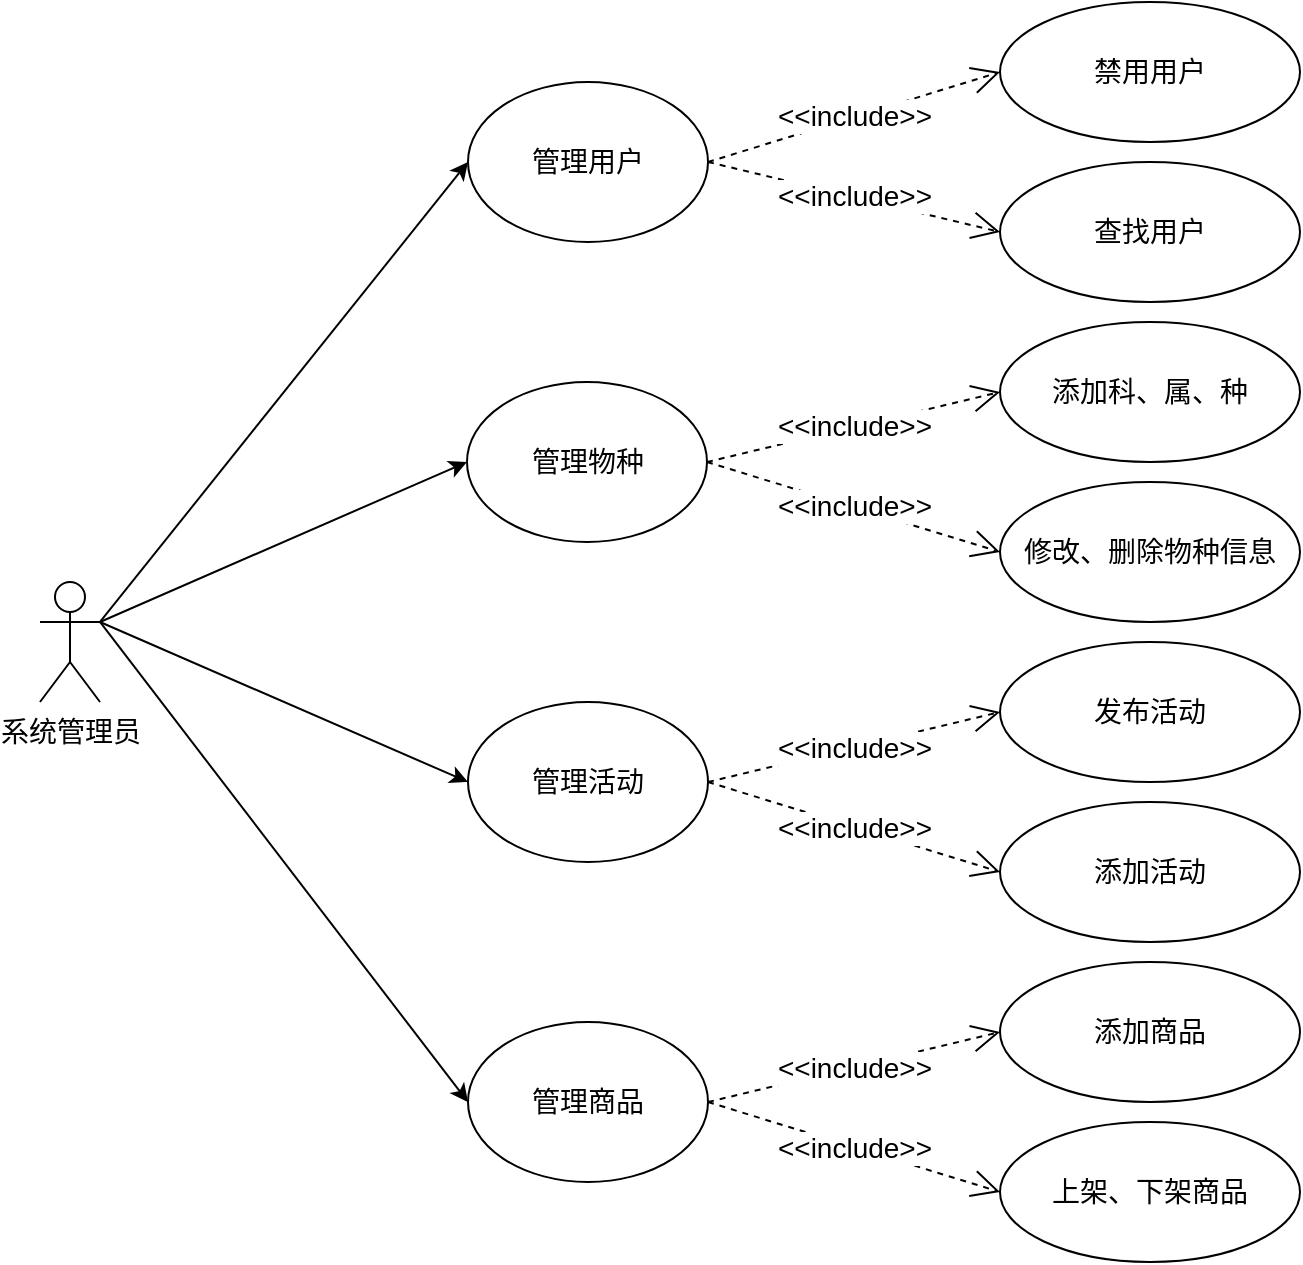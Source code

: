 <mxfile version="24.4.4" type="github">
  <diagram name="第 1 页" id="89fhS6YGs88sALQLy5U-">
    <mxGraphModel dx="1282" dy="1746" grid="1" gridSize="10" guides="1" tooltips="1" connect="1" arrows="1" fold="1" page="1" pageScale="1" pageWidth="827" pageHeight="1169" math="0" shadow="0">
      <root>
        <mxCell id="0" />
        <mxCell id="1" parent="0" />
        <mxCell id="Yw1VdwutxBJmgak6ayX9-1" value="&lt;font style=&quot;font-size: 14px;&quot;&gt;系统管理员&lt;/font&gt;" style="shape=umlActor;verticalLabelPosition=bottom;verticalAlign=top;html=1;outlineConnect=0;" vertex="1" parent="1">
          <mxGeometry x="80" y="270" width="30" height="60" as="geometry" />
        </mxCell>
        <mxCell id="Yw1VdwutxBJmgak6ayX9-4" value="&lt;font style=&quot;font-size: 14px;&quot;&gt;管理用户&lt;/font&gt;" style="ellipse;whiteSpace=wrap;html=1;" vertex="1" parent="1">
          <mxGeometry x="294" y="20" width="120" height="80" as="geometry" />
        </mxCell>
        <mxCell id="Yw1VdwutxBJmgak6ayX9-5" value="&lt;font style=&quot;font-size: 14px;&quot;&gt;管理物种&lt;/font&gt;" style="ellipse;whiteSpace=wrap;html=1;" vertex="1" parent="1">
          <mxGeometry x="293.5" y="170" width="120" height="80" as="geometry" />
        </mxCell>
        <mxCell id="Yw1VdwutxBJmgak6ayX9-6" value="&lt;font style=&quot;font-size: 14px;&quot;&gt;管理活动&lt;/font&gt;" style="ellipse;whiteSpace=wrap;html=1;" vertex="1" parent="1">
          <mxGeometry x="294" y="330" width="120" height="80" as="geometry" />
        </mxCell>
        <mxCell id="Yw1VdwutxBJmgak6ayX9-7" value="&lt;font style=&quot;font-size: 14px;&quot;&gt;管理商品&lt;/font&gt;" style="ellipse;whiteSpace=wrap;html=1;" vertex="1" parent="1">
          <mxGeometry x="294" y="490" width="120" height="80" as="geometry" />
        </mxCell>
        <mxCell id="Yw1VdwutxBJmgak6ayX9-9" value="" style="endArrow=classic;html=1;rounded=0;exitX=1;exitY=0.333;exitDx=0;exitDy=0;exitPerimeter=0;entryX=0;entryY=0.5;entryDx=0;entryDy=0;" edge="1" parent="1" source="Yw1VdwutxBJmgak6ayX9-1" target="Yw1VdwutxBJmgak6ayX9-4">
          <mxGeometry width="50" height="50" relative="1" as="geometry">
            <mxPoint x="50" y="480" as="sourcePoint" />
            <mxPoint x="100" y="430" as="targetPoint" />
          </mxGeometry>
        </mxCell>
        <mxCell id="Yw1VdwutxBJmgak6ayX9-10" value="" style="endArrow=classic;html=1;rounded=0;exitX=1;exitY=0.333;exitDx=0;exitDy=0;exitPerimeter=0;entryX=0;entryY=0.5;entryDx=0;entryDy=0;" edge="1" parent="1" source="Yw1VdwutxBJmgak6ayX9-1" target="Yw1VdwutxBJmgak6ayX9-5">
          <mxGeometry width="50" height="50" relative="1" as="geometry">
            <mxPoint x="160" y="420" as="sourcePoint" />
            <mxPoint x="210" y="370" as="targetPoint" />
          </mxGeometry>
        </mxCell>
        <mxCell id="Yw1VdwutxBJmgak6ayX9-11" value="" style="endArrow=classic;html=1;rounded=0;exitX=1;exitY=0.333;exitDx=0;exitDy=0;exitPerimeter=0;entryX=0;entryY=0.5;entryDx=0;entryDy=0;" edge="1" parent="1" source="Yw1VdwutxBJmgak6ayX9-1" target="Yw1VdwutxBJmgak6ayX9-6">
          <mxGeometry width="50" height="50" relative="1" as="geometry">
            <mxPoint x="130" y="440" as="sourcePoint" />
            <mxPoint x="180" y="390" as="targetPoint" />
          </mxGeometry>
        </mxCell>
        <mxCell id="Yw1VdwutxBJmgak6ayX9-12" value="" style="endArrow=classic;html=1;rounded=0;exitX=1;exitY=0.333;exitDx=0;exitDy=0;exitPerimeter=0;entryX=0;entryY=0.5;entryDx=0;entryDy=0;" edge="1" parent="1" source="Yw1VdwutxBJmgak6ayX9-1" target="Yw1VdwutxBJmgak6ayX9-7">
          <mxGeometry width="50" height="50" relative="1" as="geometry">
            <mxPoint x="140" y="430" as="sourcePoint" />
            <mxPoint x="190" y="380" as="targetPoint" />
          </mxGeometry>
        </mxCell>
        <mxCell id="Yw1VdwutxBJmgak6ayX9-14" value="&lt;font style=&quot;font-size: 14px;&quot;&gt;禁用用户&lt;/font&gt;" style="ellipse;whiteSpace=wrap;html=1;" vertex="1" parent="1">
          <mxGeometry x="560" y="-20" width="150" height="70" as="geometry" />
        </mxCell>
        <mxCell id="Yw1VdwutxBJmgak6ayX9-15" value="&lt;font style=&quot;font-size: 14px;&quot;&gt;查找用户&lt;/font&gt;" style="ellipse;whiteSpace=wrap;html=1;" vertex="1" parent="1">
          <mxGeometry x="560" y="60" width="150" height="70" as="geometry" />
        </mxCell>
        <mxCell id="Yw1VdwutxBJmgak6ayX9-16" value="&lt;font style=&quot;font-size: 14px;&quot;&gt;添加科、属、种&lt;/font&gt;" style="ellipse;whiteSpace=wrap;html=1;" vertex="1" parent="1">
          <mxGeometry x="560" y="140" width="150" height="70" as="geometry" />
        </mxCell>
        <mxCell id="Yw1VdwutxBJmgak6ayX9-17" value="&lt;font style=&quot;font-size: 14px;&quot;&gt;修改、删除物种信息&lt;/font&gt;" style="ellipse;whiteSpace=wrap;html=1;" vertex="1" parent="1">
          <mxGeometry x="560" y="220" width="150" height="70" as="geometry" />
        </mxCell>
        <mxCell id="Yw1VdwutxBJmgak6ayX9-18" value="&lt;font style=&quot;font-size: 14px;&quot;&gt;发布活动&lt;/font&gt;" style="ellipse;whiteSpace=wrap;html=1;" vertex="1" parent="1">
          <mxGeometry x="560" y="300" width="150" height="70" as="geometry" />
        </mxCell>
        <mxCell id="Yw1VdwutxBJmgak6ayX9-19" value="&lt;font style=&quot;font-size: 14px;&quot;&gt;添加活动&lt;/font&gt;" style="ellipse;whiteSpace=wrap;html=1;" vertex="1" parent="1">
          <mxGeometry x="560" y="380" width="150" height="70" as="geometry" />
        </mxCell>
        <mxCell id="Yw1VdwutxBJmgak6ayX9-20" value="&lt;font style=&quot;font-size: 14px;&quot;&gt;添加商品&lt;/font&gt;" style="ellipse;whiteSpace=wrap;html=1;" vertex="1" parent="1">
          <mxGeometry x="560" y="460" width="150" height="70" as="geometry" />
        </mxCell>
        <mxCell id="Yw1VdwutxBJmgak6ayX9-21" value="&lt;font style=&quot;font-size: 14px;&quot;&gt;上架、下架商品&lt;/font&gt;" style="ellipse;whiteSpace=wrap;html=1;" vertex="1" parent="1">
          <mxGeometry x="560" y="540" width="150" height="70" as="geometry" />
        </mxCell>
        <mxCell id="Yw1VdwutxBJmgak6ayX9-22" value="&lt;font style=&quot;font-size: 14px;&quot;&gt;&amp;lt;&amp;lt;include&amp;gt;&amp;gt;&lt;/font&gt;" style="endArrow=open;endSize=12;dashed=1;html=1;rounded=0;exitX=1;exitY=0.5;exitDx=0;exitDy=0;entryX=0;entryY=0.5;entryDx=0;entryDy=0;" edge="1" parent="1" source="Yw1VdwutxBJmgak6ayX9-4" target="Yw1VdwutxBJmgak6ayX9-14">
          <mxGeometry width="160" relative="1" as="geometry">
            <mxPoint x="160" y="480" as="sourcePoint" />
            <mxPoint x="320" y="480" as="targetPoint" />
          </mxGeometry>
        </mxCell>
        <mxCell id="Yw1VdwutxBJmgak6ayX9-23" value="&lt;font style=&quot;font-size: 14px;&quot;&gt;&amp;lt;&amp;lt;include&amp;gt;&amp;gt;&lt;/font&gt;" style="endArrow=open;endSize=12;dashed=1;html=1;rounded=0;exitX=1;exitY=0.5;exitDx=0;exitDy=0;entryX=0;entryY=0.5;entryDx=0;entryDy=0;" edge="1" parent="1" source="Yw1VdwutxBJmgak6ayX9-4" target="Yw1VdwutxBJmgak6ayX9-15">
          <mxGeometry width="160" relative="1" as="geometry">
            <mxPoint x="424" y="80" as="sourcePoint" />
            <mxPoint x="570" y="35" as="targetPoint" />
          </mxGeometry>
        </mxCell>
        <mxCell id="Yw1VdwutxBJmgak6ayX9-24" value="&lt;font style=&quot;font-size: 14px;&quot;&gt;&amp;lt;&amp;lt;include&amp;gt;&amp;gt;&lt;/font&gt;" style="endArrow=open;endSize=12;dashed=1;html=1;rounded=0;exitX=1;exitY=0.5;exitDx=0;exitDy=0;entryX=0;entryY=0.5;entryDx=0;entryDy=0;" edge="1" parent="1" source="Yw1VdwutxBJmgak6ayX9-5" target="Yw1VdwutxBJmgak6ayX9-16">
          <mxGeometry width="160" relative="1" as="geometry">
            <mxPoint x="434" y="90" as="sourcePoint" />
            <mxPoint x="580" y="45" as="targetPoint" />
          </mxGeometry>
        </mxCell>
        <mxCell id="Yw1VdwutxBJmgak6ayX9-25" value="&lt;font style=&quot;font-size: 14px;&quot;&gt;&amp;lt;&amp;lt;include&amp;gt;&amp;gt;&lt;/font&gt;" style="endArrow=open;endSize=12;dashed=1;html=1;rounded=0;exitX=1;exitY=0.5;exitDx=0;exitDy=0;entryX=0;entryY=0.5;entryDx=0;entryDy=0;" edge="1" parent="1" source="Yw1VdwutxBJmgak6ayX9-5" target="Yw1VdwutxBJmgak6ayX9-17">
          <mxGeometry width="160" relative="1" as="geometry">
            <mxPoint x="444" y="100" as="sourcePoint" />
            <mxPoint x="590" y="55" as="targetPoint" />
          </mxGeometry>
        </mxCell>
        <mxCell id="Yw1VdwutxBJmgak6ayX9-26" value="&lt;font style=&quot;font-size: 14px;&quot;&gt;&amp;lt;&amp;lt;include&amp;gt;&amp;gt;&lt;/font&gt;" style="endArrow=open;endSize=12;dashed=1;html=1;rounded=0;exitX=1;exitY=0.5;exitDx=0;exitDy=0;entryX=0;entryY=0.5;entryDx=0;entryDy=0;" edge="1" parent="1" source="Yw1VdwutxBJmgak6ayX9-6" target="Yw1VdwutxBJmgak6ayX9-18">
          <mxGeometry width="160" relative="1" as="geometry">
            <mxPoint x="454" y="110" as="sourcePoint" />
            <mxPoint x="600" y="65" as="targetPoint" />
          </mxGeometry>
        </mxCell>
        <mxCell id="Yw1VdwutxBJmgak6ayX9-27" value="&lt;font style=&quot;font-size: 14px;&quot;&gt;&amp;lt;&amp;lt;include&amp;gt;&amp;gt;&lt;/font&gt;" style="endArrow=open;endSize=12;dashed=1;html=1;rounded=0;exitX=1;exitY=0.5;exitDx=0;exitDy=0;entryX=0;entryY=0.5;entryDx=0;entryDy=0;" edge="1" parent="1" source="Yw1VdwutxBJmgak6ayX9-6" target="Yw1VdwutxBJmgak6ayX9-19">
          <mxGeometry width="160" relative="1" as="geometry">
            <mxPoint x="464" y="120" as="sourcePoint" />
            <mxPoint x="610" y="75" as="targetPoint" />
          </mxGeometry>
        </mxCell>
        <mxCell id="Yw1VdwutxBJmgak6ayX9-28" value="&lt;font style=&quot;font-size: 14px;&quot;&gt;&amp;lt;&amp;lt;include&amp;gt;&amp;gt;&lt;/font&gt;" style="endArrow=open;endSize=12;dashed=1;html=1;rounded=0;exitX=1;exitY=0.5;exitDx=0;exitDy=0;entryX=0;entryY=0.5;entryDx=0;entryDy=0;" edge="1" parent="1" source="Yw1VdwutxBJmgak6ayX9-7" target="Yw1VdwutxBJmgak6ayX9-20">
          <mxGeometry width="160" relative="1" as="geometry">
            <mxPoint x="474" y="130" as="sourcePoint" />
            <mxPoint x="620" y="85" as="targetPoint" />
          </mxGeometry>
        </mxCell>
        <mxCell id="Yw1VdwutxBJmgak6ayX9-29" value="&lt;font style=&quot;font-size: 14px;&quot;&gt;&amp;lt;&amp;lt;include&amp;gt;&amp;gt;&lt;/font&gt;" style="endArrow=open;endSize=12;dashed=1;html=1;rounded=0;exitX=1;exitY=0.5;exitDx=0;exitDy=0;entryX=0;entryY=0.5;entryDx=0;entryDy=0;" edge="1" parent="1" source="Yw1VdwutxBJmgak6ayX9-7" target="Yw1VdwutxBJmgak6ayX9-21">
          <mxGeometry width="160" relative="1" as="geometry">
            <mxPoint x="484" y="140" as="sourcePoint" />
            <mxPoint x="630" y="95" as="targetPoint" />
          </mxGeometry>
        </mxCell>
      </root>
    </mxGraphModel>
  </diagram>
</mxfile>
